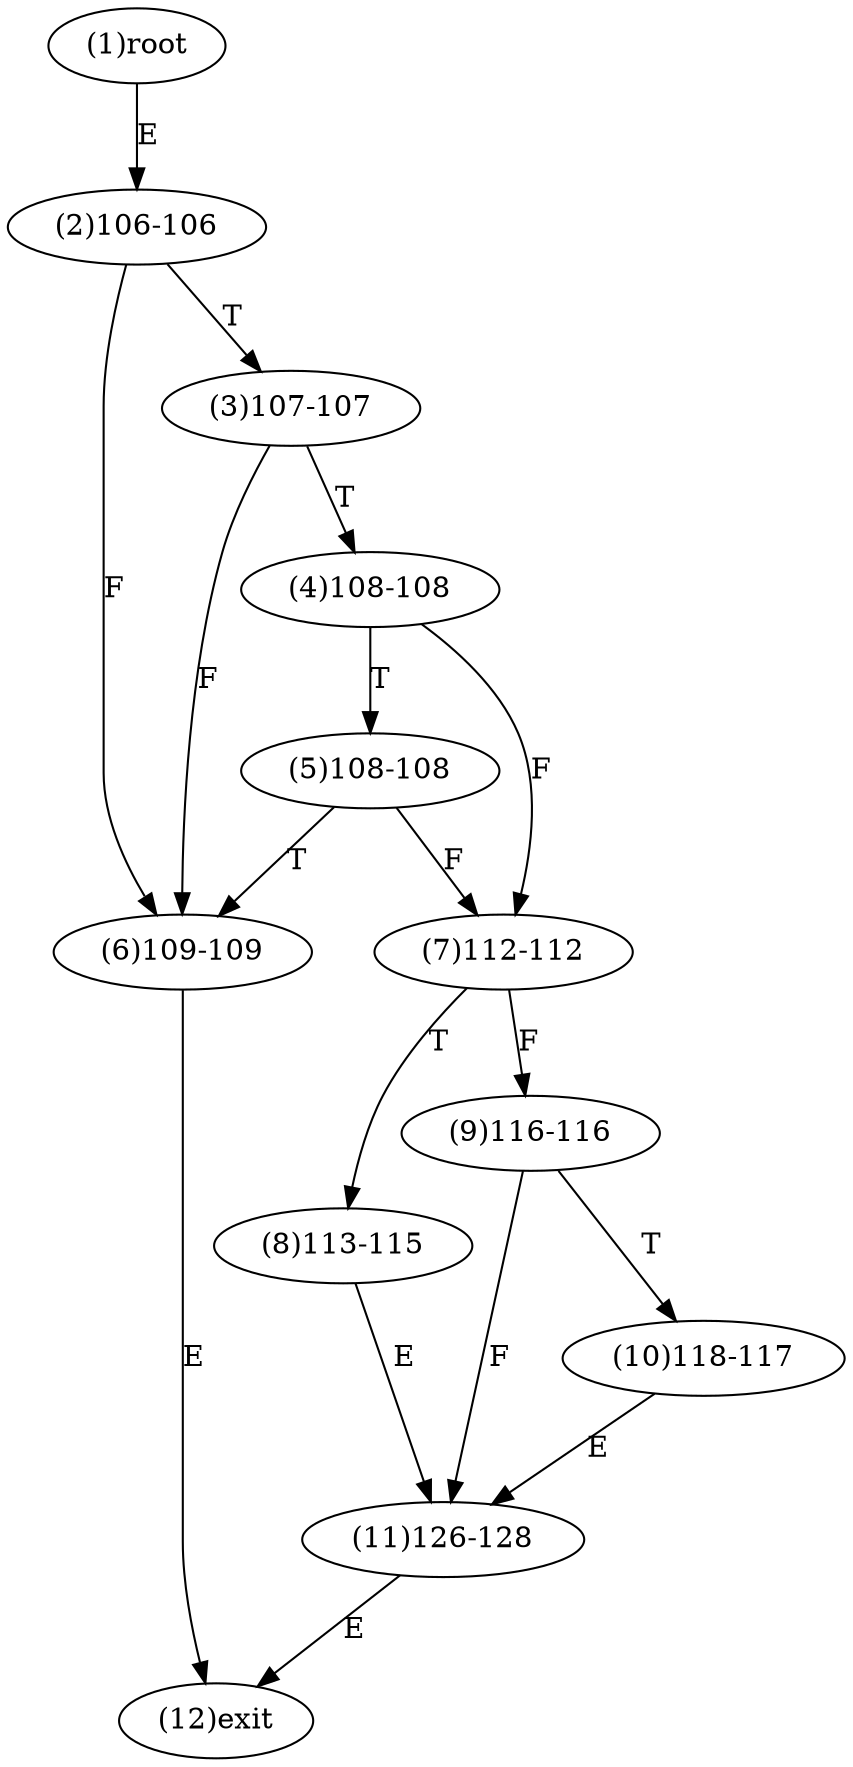 digraph "" { 
1[ label="(1)root"];
2[ label="(2)106-106"];
3[ label="(3)107-107"];
4[ label="(4)108-108"];
5[ label="(5)108-108"];
6[ label="(6)109-109"];
7[ label="(7)112-112"];
8[ label="(8)113-115"];
9[ label="(9)116-116"];
10[ label="(10)118-117"];
11[ label="(11)126-128"];
12[ label="(12)exit"];
1->2[ label="E"];
2->6[ label="F"];
2->3[ label="T"];
3->6[ label="F"];
3->4[ label="T"];
4->7[ label="F"];
4->5[ label="T"];
5->7[ label="F"];
5->6[ label="T"];
6->12[ label="E"];
7->9[ label="F"];
7->8[ label="T"];
8->11[ label="E"];
9->11[ label="F"];
9->10[ label="T"];
10->11[ label="E"];
11->12[ label="E"];
}